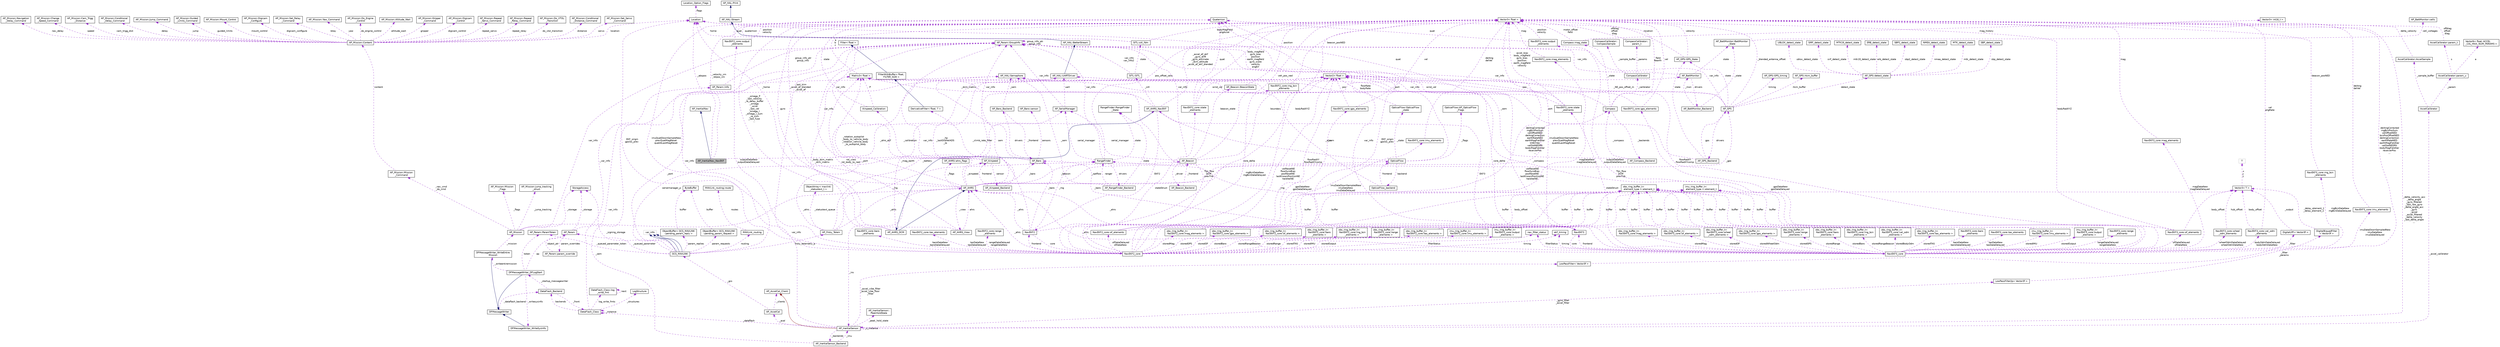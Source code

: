 digraph "AP_InertialNav_NavEKF"
{
 // INTERACTIVE_SVG=YES
  edge [fontname="Helvetica",fontsize="10",labelfontname="Helvetica",labelfontsize="10"];
  node [fontname="Helvetica",fontsize="10",shape=record];
  Node1 [label="AP_InertialNav_NavEKF",height=0.2,width=0.4,color="black", fillcolor="grey75", style="filled", fontcolor="black"];
  Node2 -> Node1 [dir="back",color="midnightblue",fontsize="10",style="solid",fontname="Helvetica"];
  Node2 [label="AP_InertialNav",height=0.2,width=0.4,color="black", fillcolor="white", style="filled",URL="$classAP__InertialNav.html"];
  Node3 -> Node1 [dir="back",color="darkorchid3",fontsize="10",style="dashed",label=" _ahrs_ekf" ,fontname="Helvetica"];
  Node3 [label="AP_AHRS_NavEKF",height=0.2,width=0.4,color="black", fillcolor="white", style="filled",URL="$classAP__AHRS__NavEKF.html"];
  Node4 -> Node3 [dir="back",color="midnightblue",fontsize="10",style="solid",fontname="Helvetica"];
  Node4 [label="AP_AHRS_DCM",height=0.2,width=0.4,color="black", fillcolor="white", style="filled",URL="$classAP__AHRS__DCM.html"];
  Node5 -> Node4 [dir="back",color="midnightblue",fontsize="10",style="solid",fontname="Helvetica"];
  Node5 [label="AP_AHRS",height=0.2,width=0.4,color="black", fillcolor="white", style="filled",URL="$classAP__AHRS.html"];
  Node6 -> Node5 [dir="back",color="darkorchid3",fontsize="10",style="dashed",label=" _rotation_autopilot\l_body_to_vehicle_body\n_rotation_vehicle_body\l_to_autopilot_body" ,fontname="Helvetica"];
  Node6 [label="Matrix3\< float \>",height=0.2,width=0.4,color="black", fillcolor="white", style="filled",URL="$classMatrix3.html"];
  Node7 -> Node6 [dir="back",color="darkorchid3",fontsize="10",style="dashed",label=" a\nb\nc" ,fontname="Helvetica"];
  Node7 [label="Vector3\< float \>",height=0.2,width=0.4,color="black", fillcolor="white", style="filled",URL="$classVector3.html"];
  Node8 -> Node5 [dir="back",color="darkorchid3",fontsize="10",style="dashed",label=" _flags" ,fontname="Helvetica"];
  Node8 [label="AP_AHRS::ahrs_flags",height=0.2,width=0.4,color="black", fillcolor="white", style="filled",URL="$structAP__AHRS_1_1ahrs__flags.html"];
  Node9 -> Node5 [dir="back",color="darkorchid3",fontsize="10",style="dashed",label=" _baro" ,fontname="Helvetica"];
  Node9 [label="AP_Baro",height=0.2,width=0.4,color="black", fillcolor="white", style="filled",URL="$classAP__Baro.html"];
  Node10 -> Node9 [dir="back",color="darkorchid3",fontsize="10",style="dashed",label=" sensors" ,fontname="Helvetica"];
  Node10 [label="AP_Baro::sensor",height=0.2,width=0.4,color="black", fillcolor="white", style="filled",URL="$structAP__Baro_1_1sensor.html"];
  Node11 -> Node9 [dir="back",color="darkorchid3",fontsize="10",style="dashed",label=" _climb_rate_filter" ,fontname="Helvetica"];
  Node11 [label="DerivativeFilter\< float, 7 \>",height=0.2,width=0.4,color="black", fillcolor="white", style="filled",URL="$classDerivativeFilter.html"];
  Node12 -> Node11 [dir="back",color="midnightblue",fontsize="10",style="solid",fontname="Helvetica"];
  Node12 [label="FilterWithBuffer\< float,\l FILTER_SIZE \>",height=0.2,width=0.4,color="black", fillcolor="white", style="filled",URL="$classFilterWithBuffer.html"];
  Node13 -> Node12 [dir="back",color="midnightblue",fontsize="10",style="solid",fontname="Helvetica"];
  Node13 [label="Filter\< float \>",height=0.2,width=0.4,color="black", fillcolor="white", style="filled",URL="$classFilter.html"];
  Node14 -> Node9 [dir="back",color="darkorchid3",fontsize="10",style="dashed",label=" var_info" ,fontname="Helvetica"];
  Node14 [label="AP_Param::GroupInfo",height=0.2,width=0.4,color="black", fillcolor="white", style="filled",URL="$structAP__Param_1_1GroupInfo.html"];
  Node14 -> Node14 [dir="back",color="darkorchid3",fontsize="10",style="dashed",label=" group_info_ptr\ngroup_info" ,fontname="Helvetica"];
  Node15 -> Node9 [dir="back",color="darkorchid3",fontsize="10",style="dashed",label=" drivers" ,fontname="Helvetica"];
  Node15 [label="AP_Baro_Backend",height=0.2,width=0.4,color="black", fillcolor="white", style="filled",URL="$classAP__Baro__Backend.html"];
  Node9 -> Node15 [dir="back",color="darkorchid3",fontsize="10",style="dashed",label=" _frontend" ,fontname="Helvetica"];
  Node16 -> Node15 [dir="back",color="darkorchid3",fontsize="10",style="dashed",label=" _sem" ,fontname="Helvetica"];
  Node16 [label="AP_HAL::Semaphore",height=0.2,width=0.4,color="black", fillcolor="white", style="filled",URL="$classAP__HAL_1_1Semaphore.html"];
  Node17 -> Node5 [dir="back",color="darkorchid3",fontsize="10",style="dashed",label=" _optflow" ,fontname="Helvetica"];
  Node17 [label="OpticalFlow",height=0.2,width=0.4,color="black", fillcolor="white", style="filled",URL="$classOpticalFlow.html"];
  Node3 -> Node17 [dir="back",color="darkorchid3",fontsize="10",style="dashed",label=" _ahrs" ,fontname="Helvetica"];
  Node14 -> Node17 [dir="back",color="darkorchid3",fontsize="10",style="dashed",label=" var_info" ,fontname="Helvetica"];
  Node18 -> Node17 [dir="back",color="darkorchid3",fontsize="10",style="dashed",label=" _state" ,fontname="Helvetica"];
  Node18 [label="OpticalFlow::OpticalFlow\l_state",height=0.2,width=0.4,color="black", fillcolor="white", style="filled",URL="$structOpticalFlow_1_1OpticalFlow__state.html"];
  Node19 -> Node18 [dir="back",color="darkorchid3",fontsize="10",style="dashed",label=" flowRate\nbodyRate" ,fontname="Helvetica"];
  Node19 [label="Vector2\< float \>",height=0.2,width=0.4,color="black", fillcolor="white", style="filled",URL="$structVector2.html"];
  Node20 -> Node17 [dir="back",color="darkorchid3",fontsize="10",style="dashed",label=" backend" ,fontname="Helvetica"];
  Node20 [label="OpticalFlow_backend",height=0.2,width=0.4,color="black", fillcolor="white", style="filled",URL="$classOpticalFlow__backend.html"];
  Node17 -> Node20 [dir="back",color="darkorchid3",fontsize="10",style="dashed",label=" frontend" ,fontname="Helvetica"];
  Node16 -> Node20 [dir="back",color="darkorchid3",fontsize="10",style="dashed",label=" _sem" ,fontname="Helvetica"];
  Node21 -> Node17 [dir="back",color="darkorchid3",fontsize="10",style="dashed",label=" _flags" ,fontname="Helvetica"];
  Node21 [label="OpticalFlow::AP_OpticalFlow\l_Flags",height=0.2,width=0.4,color="black", fillcolor="white", style="filled",URL="$structOpticalFlow_1_1AP__OpticalFlow__Flags.html"];
  Node14 -> Node5 [dir="back",color="darkorchid3",fontsize="10",style="dashed",label=" var_info" ,fontname="Helvetica"];
  Node22 -> Node5 [dir="back",color="darkorchid3",fontsize="10",style="dashed",label=" _view" ,fontname="Helvetica"];
  Node22 [label="AP_AHRS_View",height=0.2,width=0.4,color="black", fillcolor="white", style="filled",URL="$classAP__AHRS__View.html"];
  Node6 -> Node22 [dir="back",color="darkorchid3",fontsize="10",style="dashed",label=" rot_view\nrot_body_to_ned" ,fontname="Helvetica"];
  Node7 -> Node22 [dir="back",color="darkorchid3",fontsize="10",style="dashed",label=" gyro" ,fontname="Helvetica"];
  Node5 -> Node22 [dir="back",color="darkorchid3",fontsize="10",style="dashed",label=" ahrs" ,fontname="Helvetica"];
  Node7 -> Node5 [dir="back",color="darkorchid3",fontsize="10",style="dashed",label=" _last_trim\n_accel_ef_blended\n_accel_ef" ,fontname="Helvetica"];
  Node23 -> Node5 [dir="back",color="darkorchid3",fontsize="10",style="dashed",label=" _ins" ,fontname="Helvetica"];
  Node23 [label="AP_InertialSensor",height=0.2,width=0.4,color="black", fillcolor="white", style="filled",URL="$classAP__InertialSensor.html"];
  Node24 -> Node23 [dir="back",color="firebrick4",fontsize="10",style="solid",fontname="Helvetica"];
  Node24 [label="AP_AccelCal_Client",height=0.2,width=0.4,color="black", fillcolor="white", style="filled",URL="$classAP__AccelCal__Client.html"];
  Node25 -> Node23 [dir="back",color="darkorchid3",fontsize="10",style="dashed",label=" _peak_hold_state" ,fontname="Helvetica"];
  Node25 [label="AP_InertialSensor::\lPeakHoldState",height=0.2,width=0.4,color="black", fillcolor="white", style="filled",URL="$structAP__InertialSensor_1_1PeakHoldState.html"];
  Node26 -> Node23 [dir="back",color="darkorchid3",fontsize="10",style="dashed",label=" _accel_vibe_filter\n_accel_vibe_floor\l_filter" ,fontname="Helvetica"];
  Node26 [label="LowPassFilter\< Vector3f \>",height=0.2,width=0.4,color="black", fillcolor="white", style="filled",URL="$classLowPassFilter.html"];
  Node27 -> Node26 [dir="back",color="darkorchid3",fontsize="10",style="dashed",label=" _filter" ,fontname="Helvetica"];
  Node27 [label="DigitalLPF\< Vector3f \>",height=0.2,width=0.4,color="black", fillcolor="white", style="filled",URL="$classDigitalLPF.html"];
  Node28 -> Node27 [dir="back",color="darkorchid3",fontsize="10",style="dashed",label=" _output" ,fontname="Helvetica"];
  Node28 [label="Vector3\< T \>",height=0.2,width=0.4,color="black", fillcolor="white", style="filled",URL="$classVector3.html"];
  Node29 -> Node28 [dir="back",color="darkorchid3",fontsize="10",style="dashed",label=" x\ny\nz" ,fontname="Helvetica"];
  Node29 [label="T",height=0.2,width=0.4,color="grey75", fillcolor="white", style="filled"];
  Node30 -> Node23 [dir="back",color="darkorchid3",fontsize="10",style="dashed",label=" _backends" ,fontname="Helvetica"];
  Node30 [label="AP_InertialSensor_Backend",height=0.2,width=0.4,color="black", fillcolor="white", style="filled",URL="$classAP__InertialSensor__Backend.html"];
  Node16 -> Node30 [dir="back",color="darkorchid3",fontsize="10",style="dashed",label=" _sem" ,fontname="Helvetica"];
  Node23 -> Node30 [dir="back",color="darkorchid3",fontsize="10",style="dashed",label=" _imu" ,fontname="Helvetica"];
  Node31 -> Node23 [dir="back",color="darkorchid3",fontsize="10",style="dashed",label=" _gyro_filter\n_accel_filter" ,fontname="Helvetica"];
  Node31 [label="LowPassFilter2p\< Vector3f \>",height=0.2,width=0.4,color="black", fillcolor="white", style="filled",URL="$classLowPassFilter2p.html"];
  Node32 -> Node31 [dir="back",color="darkorchid3",fontsize="10",style="dashed",label=" _filter\n_params" ,fontname="Helvetica"];
  Node32 [label="DigitalBiquadFilter\l\< Vector3f \>",height=0.2,width=0.4,color="black", fillcolor="white", style="filled",URL="$classDigitalBiquadFilter.html"];
  Node28 -> Node32 [dir="back",color="darkorchid3",fontsize="10",style="dashed",label=" _delay_element_1\n_delay_element_2" ,fontname="Helvetica"];
  Node33 -> Node23 [dir="back",color="darkorchid3",fontsize="10",style="dashed",label=" _accel_calibrator" ,fontname="Helvetica"];
  Node33 [label="AccelCalibrator",height=0.2,width=0.4,color="black", fillcolor="white", style="filled",URL="$classAccelCalibrator.html"];
  Node34 -> Node33 [dir="back",color="darkorchid3",fontsize="10",style="dashed",label=" _param" ,fontname="Helvetica"];
  Node34 [label="AccelCalibrator::param_u",height=0.2,width=0.4,color="black", fillcolor="white", style="filled",URL="$unionAccelCalibrator_1_1param__u.html"];
  Node35 -> Node34 [dir="back",color="darkorchid3",fontsize="10",style="dashed",label=" s" ,fontname="Helvetica"];
  Node35 [label="AccelCalibrator::param_t",height=0.2,width=0.4,color="black", fillcolor="white", style="filled",URL="$structAccelCalibrator_1_1param__t.html"];
  Node7 -> Node35 [dir="back",color="darkorchid3",fontsize="10",style="dashed",label=" offdiag\noffset\ndiag" ,fontname="Helvetica"];
  Node36 -> Node34 [dir="back",color="darkorchid3",fontsize="10",style="dashed",label=" a" ,fontname="Helvetica"];
  Node36 [label="VectorN\< float, ACCEL\l_CAL_MAX_NUM_PARAMS \>",height=0.2,width=0.4,color="black", fillcolor="white", style="filled",URL="$classVectorN.html"];
  Node37 -> Node33 [dir="back",color="darkorchid3",fontsize="10",style="dashed",label=" _sample_buffer" ,fontname="Helvetica"];
  Node37 [label="AccelCalibrator::AccelSample",height=0.2,width=0.4,color="black", fillcolor="white", style="filled",URL="$structAccelCalibrator_1_1AccelSample.html"];
  Node7 -> Node37 [dir="back",color="darkorchid3",fontsize="10",style="dashed",label=" delta_velocity" ,fontname="Helvetica"];
  Node38 -> Node23 [dir="back",color="darkorchid3",fontsize="10",style="dashed",label=" _dataflash" ,fontname="Helvetica"];
  Node38 [label="DataFlash_Class",height=0.2,width=0.4,color="black", fillcolor="white", style="filled",URL="$classDataFlash__Class.html"];
  Node39 -> Node38 [dir="back",color="darkorchid3",fontsize="10",style="dashed",label=" log_write_fmts" ,fontname="Helvetica"];
  Node39 [label="DataFlash_Class::log\l_write_fmt",height=0.2,width=0.4,color="black", fillcolor="white", style="filled",URL="$structDataFlash__Class_1_1log__write__fmt.html"];
  Node39 -> Node39 [dir="back",color="darkorchid3",fontsize="10",style="dashed",label=" next" ,fontname="Helvetica"];
  Node40 -> Node38 [dir="back",color="darkorchid3",fontsize="10",style="dashed",label=" _structures" ,fontname="Helvetica"];
  Node40 [label="LogStructure",height=0.2,width=0.4,color="black", fillcolor="white", style="filled",URL="$structLogStructure.html"];
  Node38 -> Node38 [dir="back",color="darkorchid3",fontsize="10",style="dashed",label=" _instance" ,fontname="Helvetica"];
  Node41 -> Node38 [dir="back",color="darkorchid3",fontsize="10",style="dashed",label=" backends" ,fontname="Helvetica"];
  Node41 [label="DataFlash_Backend",height=0.2,width=0.4,color="black", fillcolor="white", style="filled",URL="$classDataFlash__Backend.html"];
  Node38 -> Node41 [dir="back",color="darkorchid3",fontsize="10",style="dashed",label=" _front" ,fontname="Helvetica"];
  Node42 -> Node41 [dir="back",color="darkorchid3",fontsize="10",style="dashed",label=" _startup_messagewriter" ,fontname="Helvetica"];
  Node42 [label="DFMessageWriter_DFLogStart",height=0.2,width=0.4,color="black", fillcolor="white", style="filled",URL="$classDFMessageWriter__DFLogStart.html"];
  Node43 -> Node42 [dir="back",color="midnightblue",fontsize="10",style="solid",fontname="Helvetica"];
  Node43 [label="DFMessageWriter",height=0.2,width=0.4,color="black", fillcolor="white", style="filled",URL="$classDFMessageWriter.html"];
  Node41 -> Node43 [dir="back",color="darkorchid3",fontsize="10",style="dashed",label=" _dataflash_backend" ,fontname="Helvetica"];
  Node44 -> Node42 [dir="back",color="darkorchid3",fontsize="10",style="dashed",label=" _writeentiremission" ,fontname="Helvetica"];
  Node44 [label="DFMessageWriter_WriteEntire\lMission",height=0.2,width=0.4,color="black", fillcolor="white", style="filled",URL="$classDFMessageWriter__WriteEntireMission.html"];
  Node43 -> Node44 [dir="back",color="midnightblue",fontsize="10",style="solid",fontname="Helvetica"];
  Node45 -> Node44 [dir="back",color="darkorchid3",fontsize="10",style="dashed",label=" _mission" ,fontname="Helvetica"];
  Node45 [label="AP_Mission",height=0.2,width=0.4,color="black", fillcolor="white", style="filled",URL="$classAP__Mission.html",tooltip="Object managing Mission. "];
  Node46 -> Node45 [dir="back",color="darkorchid3",fontsize="10",style="dashed",label=" _storage" ,fontname="Helvetica"];
  Node46 [label="StorageAccess",height=0.2,width=0.4,color="black", fillcolor="white", style="filled",URL="$classStorageAccess.html"];
  Node47 -> Node45 [dir="back",color="darkorchid3",fontsize="10",style="dashed",label=" _nav_cmd\n_do_cmd" ,fontname="Helvetica"];
  Node47 [label="AP_Mission::Mission\l_Command",height=0.2,width=0.4,color="black", fillcolor="white", style="filled",URL="$structAP__Mission_1_1Mission__Command.html"];
  Node48 -> Node47 [dir="back",color="darkorchid3",fontsize="10",style="dashed",label=" content" ,fontname="Helvetica"];
  Node48 [label="AP_Mission::Content",height=0.2,width=0.4,color="black", fillcolor="white", style="filled",URL="$unionAP__Mission_1_1Content.html"];
  Node49 -> Node48 [dir="back",color="darkorchid3",fontsize="10",style="dashed",label=" guided_limits" ,fontname="Helvetica"];
  Node49 [label="AP_Mission::Guided\l_Limits_Command",height=0.2,width=0.4,color="black", fillcolor="white", style="filled",URL="$structAP__Mission_1_1Guided__Limits__Command.html"];
  Node50 -> Node48 [dir="back",color="darkorchid3",fontsize="10",style="dashed",label=" mount_control" ,fontname="Helvetica"];
  Node50 [label="AP_Mission::Mount_Control",height=0.2,width=0.4,color="black", fillcolor="white", style="filled",URL="$structAP__Mission_1_1Mount__Control.html"];
  Node51 -> Node48 [dir="back",color="darkorchid3",fontsize="10",style="dashed",label=" repeat_relay" ,fontname="Helvetica"];
  Node51 [label="AP_Mission::Repeat\l_Relay_Command",height=0.2,width=0.4,color="black", fillcolor="white", style="filled",URL="$structAP__Mission_1_1Repeat__Relay__Command.html"];
  Node52 -> Node48 [dir="back",color="darkorchid3",fontsize="10",style="dashed",label=" do_vtol_transition" ,fontname="Helvetica"];
  Node52 [label="AP_Mission::Do_VTOL\l_Transition",height=0.2,width=0.4,color="black", fillcolor="white", style="filled",URL="$structAP__Mission_1_1Do__VTOL__Transition.html"];
  Node53 -> Node48 [dir="back",color="darkorchid3",fontsize="10",style="dashed",label=" distance" ,fontname="Helvetica"];
  Node53 [label="AP_Mission::Conditional\l_Distance_Command",height=0.2,width=0.4,color="black", fillcolor="white", style="filled",URL="$structAP__Mission_1_1Conditional__Distance__Command.html"];
  Node54 -> Node48 [dir="back",color="darkorchid3",fontsize="10",style="dashed",label=" servo" ,fontname="Helvetica"];
  Node54 [label="AP_Mission::Set_Servo\l_Command",height=0.2,width=0.4,color="black", fillcolor="white", style="filled",URL="$structAP__Mission_1_1Set__Servo__Command.html"];
  Node55 -> Node48 [dir="back",color="darkorchid3",fontsize="10",style="dashed",label=" nav_delay" ,fontname="Helvetica"];
  Node55 [label="AP_Mission::Navigation\l_Delay_Command",height=0.2,width=0.4,color="black", fillcolor="white", style="filled",URL="$structAP__Mission_1_1Navigation__Delay__Command.html"];
  Node56 -> Node48 [dir="back",color="darkorchid3",fontsize="10",style="dashed",label=" speed" ,fontname="Helvetica"];
  Node56 [label="AP_Mission::Change\l_Speed_Command",height=0.2,width=0.4,color="black", fillcolor="white", style="filled",URL="$structAP__Mission_1_1Change__Speed__Command.html"];
  Node57 -> Node48 [dir="back",color="darkorchid3",fontsize="10",style="dashed",label=" cam_trigg_dist" ,fontname="Helvetica"];
  Node57 [label="AP_Mission::Cam_Trigg\l_Distance",height=0.2,width=0.4,color="black", fillcolor="white", style="filled",URL="$structAP__Mission_1_1Cam__Trigg__Distance.html"];
  Node58 -> Node48 [dir="back",color="darkorchid3",fontsize="10",style="dashed",label=" delay" ,fontname="Helvetica"];
  Node58 [label="AP_Mission::Conditional\l_Delay_Command",height=0.2,width=0.4,color="black", fillcolor="white", style="filled",URL="$structAP__Mission_1_1Conditional__Delay__Command.html"];
  Node59 -> Node48 [dir="back",color="darkorchid3",fontsize="10",style="dashed",label=" jump" ,fontname="Helvetica"];
  Node59 [label="AP_Mission::Jump_Command",height=0.2,width=0.4,color="black", fillcolor="white", style="filled",URL="$structAP__Mission_1_1Jump__Command.html"];
  Node60 -> Node48 [dir="back",color="darkorchid3",fontsize="10",style="dashed",label=" location" ,fontname="Helvetica"];
  Node60 [label="Location",height=0.2,width=0.4,color="black", fillcolor="white", style="filled",URL="$structLocation.html"];
  Node61 -> Node60 [dir="back",color="darkorchid3",fontsize="10",style="dashed",label=" flags" ,fontname="Helvetica"];
  Node61 [label="Location_Option_Flags",height=0.2,width=0.4,color="black", fillcolor="white", style="filled",URL="$structLocation__Option__Flags.html"];
  Node62 -> Node48 [dir="back",color="darkorchid3",fontsize="10",style="dashed",label=" digicam_configure" ,fontname="Helvetica"];
  Node62 [label="AP_Mission::Digicam\l_Configure",height=0.2,width=0.4,color="black", fillcolor="white", style="filled",URL="$structAP__Mission_1_1Digicam__Configure.html"];
  Node63 -> Node48 [dir="back",color="darkorchid3",fontsize="10",style="dashed",label=" relay" ,fontname="Helvetica"];
  Node63 [label="AP_Mission::Set_Relay\l_Command",height=0.2,width=0.4,color="black", fillcolor="white", style="filled",URL="$structAP__Mission_1_1Set__Relay__Command.html"];
  Node64 -> Node48 [dir="back",color="darkorchid3",fontsize="10",style="dashed",label=" yaw" ,fontname="Helvetica"];
  Node64 [label="AP_Mission::Yaw_Command",height=0.2,width=0.4,color="black", fillcolor="white", style="filled",URL="$structAP__Mission_1_1Yaw__Command.html"];
  Node65 -> Node48 [dir="back",color="darkorchid3",fontsize="10",style="dashed",label=" do_engine_control" ,fontname="Helvetica"];
  Node65 [label="AP_Mission::Do_Engine\l_Control",height=0.2,width=0.4,color="black", fillcolor="white", style="filled",URL="$structAP__Mission_1_1Do__Engine__Control.html"];
  Node66 -> Node48 [dir="back",color="darkorchid3",fontsize="10",style="dashed",label=" altitude_wait" ,fontname="Helvetica"];
  Node66 [label="AP_Mission::Altitude_Wait",height=0.2,width=0.4,color="black", fillcolor="white", style="filled",URL="$structAP__Mission_1_1Altitude__Wait.html"];
  Node67 -> Node48 [dir="back",color="darkorchid3",fontsize="10",style="dashed",label=" gripper" ,fontname="Helvetica"];
  Node67 [label="AP_Mission::Gripper\l_Command",height=0.2,width=0.4,color="black", fillcolor="white", style="filled",URL="$structAP__Mission_1_1Gripper__Command.html"];
  Node68 -> Node48 [dir="back",color="darkorchid3",fontsize="10",style="dashed",label=" digicam_control" ,fontname="Helvetica"];
  Node68 [label="AP_Mission::Digicam\l_Control",height=0.2,width=0.4,color="black", fillcolor="white", style="filled",URL="$structAP__Mission_1_1Digicam__Control.html"];
  Node69 -> Node48 [dir="back",color="darkorchid3",fontsize="10",style="dashed",label=" repeat_servo" ,fontname="Helvetica"];
  Node69 [label="AP_Mission::Repeat\l_Servo_Command",height=0.2,width=0.4,color="black", fillcolor="white", style="filled",URL="$structAP__Mission_1_1Repeat__Servo__Command.html"];
  Node14 -> Node45 [dir="back",color="darkorchid3",fontsize="10",style="dashed",label=" var_info" ,fontname="Helvetica"];
  Node70 -> Node45 [dir="back",color="darkorchid3",fontsize="10",style="dashed",label=" _flags" ,fontname="Helvetica"];
  Node70 [label="AP_Mission::Mission\l_Flags",height=0.2,width=0.4,color="black", fillcolor="white", style="filled",URL="$structAP__Mission_1_1Mission__Flags.html"];
  Node5 -> Node45 [dir="back",color="darkorchid3",fontsize="10",style="dashed",label=" _ahrs" ,fontname="Helvetica"];
  Node71 -> Node45 [dir="back",color="darkorchid3",fontsize="10",style="dashed",label=" _jump_tracking" ,fontname="Helvetica"];
  Node71 [label="AP_Mission::jump_tracking\l_struct",height=0.2,width=0.4,color="black", fillcolor="white", style="filled",URL="$structAP__Mission_1_1jump__tracking__struct.html"];
  Node72 -> Node42 [dir="back",color="darkorchid3",fontsize="10",style="dashed",label=" _writesysinfo" ,fontname="Helvetica"];
  Node72 [label="DFMessageWriter_WriteSysInfo",height=0.2,width=0.4,color="black", fillcolor="white", style="filled",URL="$classDFMessageWriter__WriteSysInfo.html"];
  Node43 -> Node72 [dir="back",color="midnightblue",fontsize="10",style="solid",fontname="Helvetica"];
  Node73 -> Node42 [dir="back",color="darkorchid3",fontsize="10",style="dashed",label=" token" ,fontname="Helvetica"];
  Node73 [label="AP_Param::ParamToken",height=0.2,width=0.4,color="black", fillcolor="white", style="filled",URL="$structAP__Param_1_1ParamToken.html"];
  Node74 -> Node42 [dir="back",color="darkorchid3",fontsize="10",style="dashed",label=" ap" ,fontname="Helvetica"];
  Node74 [label="AP_Param",height=0.2,width=0.4,color="black", fillcolor="white", style="filled",URL="$classAP__Param.html"];
  Node46 -> Node74 [dir="back",color="darkorchid3",fontsize="10",style="dashed",label=" _storage" ,fontname="Helvetica"];
  Node75 -> Node74 [dir="back",color="darkorchid3",fontsize="10",style="dashed",label=" _var_info" ,fontname="Helvetica"];
  Node75 [label="AP_Param::Info",height=0.2,width=0.4,color="black", fillcolor="white", style="filled",URL="$structAP__Param_1_1Info.html"];
  Node14 -> Node75 [dir="back",color="darkorchid3",fontsize="10",style="dashed",label=" group_info_ptr\ngroup_info" ,fontname="Helvetica"];
  Node76 -> Node74 [dir="back",color="darkorchid3",fontsize="10",style="dashed",label=" param_overrides" ,fontname="Helvetica"];
  Node76 [label="AP_Param::param_override",height=0.2,width=0.4,color="black", fillcolor="white", style="filled",URL="$structAP__Param_1_1param__override.html"];
  Node74 -> Node76 [dir="back",color="darkorchid3",fontsize="10",style="dashed",label=" object_ptr" ,fontname="Helvetica"];
  Node14 -> Node38 [dir="back",color="darkorchid3",fontsize="10",style="dashed",label=" var_info" ,fontname="Helvetica"];
  Node14 -> Node23 [dir="back",color="darkorchid3",fontsize="10",style="dashed",label=" var_info" ,fontname="Helvetica"];
  Node23 -> Node23 [dir="back",color="darkorchid3",fontsize="10",style="dashed",label=" _s_instance" ,fontname="Helvetica"];
  Node7 -> Node23 [dir="back",color="darkorchid3",fontsize="10",style="dashed",label=" _delta_velocity_acc\n_delta_angle\n_gyro_filtered\n_last_raw_gyro\n_delta_angle_acc\n_gyro\n_accel\n_accel_filtered\n_delta_velocity\n_last_delta_angle\n..." ,fontname="Helvetica"];
  Node77 -> Node23 [dir="back",color="darkorchid3",fontsize="10",style="dashed",label=" _acal" ,fontname="Helvetica"];
  Node77 [label="AP_AccelCal",height=0.2,width=0.4,color="black", fillcolor="white", style="filled",URL="$classAP__AccelCal.html"];
  Node78 -> Node77 [dir="back",color="darkorchid3",fontsize="10",style="dashed",label=" _gcs" ,fontname="Helvetica"];
  Node78 [label="GCS_MAVLINK",height=0.2,width=0.4,color="black", fillcolor="white", style="filled",URL="$structGCS__MAVLINK.html",tooltip="MAVLink transport control class. "];
  Node79 -> Node78 [dir="back",color="midnightblue",fontsize="10",style="solid",fontname="Helvetica"];
  Node79 [label="var_info",height=0.2,width=0.4,color="grey75", fillcolor="white", style="filled"];
  Node79 -> Node78 [dir="back",color="midnightblue",fontsize="10",style="solid",fontname="Helvetica"];
  Node79 -> Node78 [dir="back",color="midnightblue",fontsize="10",style="solid",fontname="Helvetica"];
  Node46 -> Node78 [dir="back",color="darkorchid3",fontsize="10",style="dashed",label=" _signing_storage" ,fontname="Helvetica"];
  Node80 -> Node78 [dir="back",color="darkorchid3",fontsize="10",style="dashed",label=" serialmanager_p" ,fontname="Helvetica"];
  Node80 [label="AP_SerialManager",height=0.2,width=0.4,color="black", fillcolor="white", style="filled",URL="$classAP__SerialManager.html"];
  Node81 -> Node80 [dir="back",color="darkorchid3",fontsize="10",style="dashed",label=" uart" ,fontname="Helvetica"];
  Node81 [label="AP_HAL::UARTDriver",height=0.2,width=0.4,color="black", fillcolor="white", style="filled",URL="$classAP__HAL_1_1UARTDriver.html"];
  Node82 -> Node81 [dir="back",color="midnightblue",fontsize="10",style="solid",fontname="Helvetica"];
  Node82 [label="AP_HAL::BetterStream",height=0.2,width=0.4,color="black", fillcolor="white", style="filled",URL="$classAP__HAL_1_1BetterStream.html"];
  Node83 -> Node82 [dir="back",color="midnightblue",fontsize="10",style="solid",fontname="Helvetica"];
  Node83 [label="AP_HAL::Stream",height=0.2,width=0.4,color="black", fillcolor="white", style="filled",URL="$classAP__HAL_1_1Stream.html"];
  Node84 -> Node83 [dir="back",color="midnightblue",fontsize="10",style="solid",fontname="Helvetica"];
  Node84 [label="AP_HAL::Print",height=0.2,width=0.4,color="black", fillcolor="white", style="filled",URL="$classAP__HAL_1_1Print.html"];
  Node14 -> Node80 [dir="back",color="darkorchid3",fontsize="10",style="dashed",label=" var_info" ,fontname="Helvetica"];
  Node85 -> Node78 [dir="back",color="darkorchid3",fontsize="10",style="dashed",label=" param_replies" ,fontname="Helvetica"];
  Node85 [label="ObjectBuffer\< GCS_MAVLINK\l::pending_param_reply \>",height=0.2,width=0.4,color="black", fillcolor="white", style="filled",URL="$classObjectBuffer.html"];
  Node86 -> Node85 [dir="back",color="darkorchid3",fontsize="10",style="dashed",label=" buffer" ,fontname="Helvetica"];
  Node86 [label="ByteBuffer",height=0.2,width=0.4,color="black", fillcolor="white", style="filled",URL="$classByteBuffer.html"];
  Node87 -> Node78 [dir="back",color="darkorchid3",fontsize="10",style="dashed",label=" param_requests" ,fontname="Helvetica"];
  Node87 [label="ObjectBuffer\< GCS_MAVLINK\l::pending_param_request \>",height=0.2,width=0.4,color="black", fillcolor="white", style="filled",URL="$classObjectBuffer.html"];
  Node86 -> Node87 [dir="back",color="darkorchid3",fontsize="10",style="dashed",label=" buffer" ,fontname="Helvetica"];
  Node73 -> Node78 [dir="back",color="darkorchid3",fontsize="10",style="dashed",label=" _queued_parameter_token" ,fontname="Helvetica"];
  Node88 -> Node78 [dir="back",color="darkorchid3",fontsize="10",style="dashed",label=" routing" ,fontname="Helvetica"];
  Node88 [label="MAVLink_routing",height=0.2,width=0.4,color="black", fillcolor="white", style="filled",URL="$classMAVLink__routing.html"];
  Node89 -> Node88 [dir="back",color="darkorchid3",fontsize="10",style="dashed",label=" routes" ,fontname="Helvetica"];
  Node89 [label="MAVLink_routing::route",height=0.2,width=0.4,color="black", fillcolor="white", style="filled",URL="$structMAVLink__routing_1_1route.html"];
  Node81 -> Node78 [dir="back",color="darkorchid3",fontsize="10",style="dashed",label=" _port" ,fontname="Helvetica"];
  Node74 -> Node78 [dir="back",color="darkorchid3",fontsize="10",style="dashed",label=" _queued_parameter" ,fontname="Helvetica"];
  Node14 -> Node78 [dir="back",color="darkorchid3",fontsize="10",style="dashed",label=" var_info" ,fontname="Helvetica"];
  Node90 -> Node78 [dir="back",color="darkorchid3",fontsize="10",style="dashed",label=" frsky_telemetry_p" ,fontname="Helvetica"];
  Node90 [label="AP_Frsky_Telem",height=0.2,width=0.4,color="black", fillcolor="white", style="filled",URL="$classAP__Frsky__Telem.html"];
  Node91 -> Node90 [dir="back",color="darkorchid3",fontsize="10",style="dashed",label=" _battery" ,fontname="Helvetica"];
  Node91 [label="AP_BattMonitor",height=0.2,width=0.4,color="black", fillcolor="white", style="filled",URL="$classAP__BattMonitor.html"];
  Node14 -> Node91 [dir="back",color="darkorchid3",fontsize="10",style="dashed",label=" var_info" ,fontname="Helvetica"];
  Node92 -> Node91 [dir="back",color="darkorchid3",fontsize="10",style="dashed",label=" state" ,fontname="Helvetica"];
  Node92 [label="AP_BattMonitor::BattMonitor\l_State",height=0.2,width=0.4,color="black", fillcolor="white", style="filled",URL="$structAP__BattMonitor_1_1BattMonitor__State.html"];
  Node93 -> Node92 [dir="back",color="darkorchid3",fontsize="10",style="dashed",label=" cell_voltages" ,fontname="Helvetica"];
  Node93 [label="AP_BattMonitor::cells",height=0.2,width=0.4,color="black", fillcolor="white", style="filled",URL="$structAP__BattMonitor_1_1cells.html"];
  Node94 -> Node91 [dir="back",color="darkorchid3",fontsize="10",style="dashed",label=" drivers" ,fontname="Helvetica"];
  Node94 [label="AP_BattMonitor_Backend",height=0.2,width=0.4,color="black", fillcolor="white", style="filled",URL="$classAP__BattMonitor__Backend.html"];
  Node91 -> Node94 [dir="back",color="darkorchid3",fontsize="10",style="dashed",label=" _mon" ,fontname="Helvetica"];
  Node92 -> Node94 [dir="back",color="darkorchid3",fontsize="10",style="dashed",label=" _state" ,fontname="Helvetica"];
  Node81 -> Node90 [dir="back",color="darkorchid3",fontsize="10",style="dashed",label=" _port" ,fontname="Helvetica"];
  Node95 -> Node90 [dir="back",color="darkorchid3",fontsize="10",style="dashed",label=" _rng" ,fontname="Helvetica"];
  Node95 [label="RangeFinder",height=0.2,width=0.4,color="black", fillcolor="white", style="filled",URL="$classRangeFinder.html"];
  Node80 -> Node95 [dir="back",color="darkorchid3",fontsize="10",style="dashed",label=" serial_manager" ,fontname="Helvetica"];
  Node96 -> Node95 [dir="back",color="darkorchid3",fontsize="10",style="dashed",label=" state" ,fontname="Helvetica"];
  Node96 [label="RangeFinder::RangeFinder\l_State",height=0.2,width=0.4,color="black", fillcolor="white", style="filled",URL="$structRangeFinder_1_1RangeFinder__State.html"];
  Node14 -> Node95 [dir="back",color="darkorchid3",fontsize="10",style="dashed",label=" var_info" ,fontname="Helvetica"];
  Node7 -> Node95 [dir="back",color="darkorchid3",fontsize="10",style="dashed",label=" pos_offset_zero" ,fontname="Helvetica"];
  Node97 -> Node95 [dir="back",color="darkorchid3",fontsize="10",style="dashed",label=" drivers" ,fontname="Helvetica"];
  Node97 [label="AP_RangeFinder_Backend",height=0.2,width=0.4,color="black", fillcolor="white", style="filled",URL="$classAP__RangeFinder__Backend.html"];
  Node96 -> Node97 [dir="back",color="darkorchid3",fontsize="10",style="dashed",label=" state" ,fontname="Helvetica"];
  Node16 -> Node97 [dir="back",color="darkorchid3",fontsize="10",style="dashed",label=" _sem" ,fontname="Helvetica"];
  Node95 -> Node97 [dir="back",color="darkorchid3",fontsize="10",style="dashed",label=" ranger" ,fontname="Helvetica"];
  Node5 -> Node90 [dir="back",color="darkorchid3",fontsize="10",style="dashed",label=" _ahrs" ,fontname="Helvetica"];
  Node98 -> Node90 [dir="back",color="darkorchid3",fontsize="10",style="dashed",label=" _statustext_queue" ,fontname="Helvetica"];
  Node98 [label="ObjectArray\< mavlink\l_statustext_t \>",height=0.2,width=0.4,color="black", fillcolor="white", style="filled",URL="$classObjectArray.html"];
  Node24 -> Node77 [dir="back",color="darkorchid3",fontsize="10",style="dashed",label=" _clients" ,fontname="Helvetica"];
  Node99 -> Node5 [dir="back",color="darkorchid3",fontsize="10",style="dashed",label=" _airspeed" ,fontname="Helvetica"];
  Node99 [label="AP_Airspeed",height=0.2,width=0.4,color="black", fillcolor="white", style="filled",URL="$classAP__Airspeed.html"];
  Node14 -> Node99 [dir="back",color="darkorchid3",fontsize="10",style="dashed",label=" var_info" ,fontname="Helvetica"];
  Node100 -> Node99 [dir="back",color="darkorchid3",fontsize="10",style="dashed",label=" sensor" ,fontname="Helvetica"];
  Node100 [label="AP_Airspeed_Backend",height=0.2,width=0.4,color="black", fillcolor="white", style="filled",URL="$classAP__Airspeed__Backend.html"];
  Node99 -> Node100 [dir="back",color="darkorchid3",fontsize="10",style="dashed",label=" frontend" ,fontname="Helvetica"];
  Node16 -> Node100 [dir="back",color="darkorchid3",fontsize="10",style="dashed",label=" sem" ,fontname="Helvetica"];
  Node101 -> Node99 [dir="back",color="darkorchid3",fontsize="10",style="dashed",label=" _calibration" ,fontname="Helvetica"];
  Node101 [label="Airspeed_Calibration",height=0.2,width=0.4,color="black", fillcolor="white", style="filled",URL="$classAirspeed__Calibration.html"];
  Node6 -> Node101 [dir="back",color="darkorchid3",fontsize="10",style="dashed",label=" P" ,fontname="Helvetica"];
  Node7 -> Node101 [dir="back",color="darkorchid3",fontsize="10",style="dashed",label=" state" ,fontname="Helvetica"];
  Node19 -> Node5 [dir="back",color="darkorchid3",fontsize="10",style="dashed",label=" _hp\n_lastGndVelADS\n_lp" ,fontname="Helvetica"];
  Node102 -> Node5 [dir="back",color="darkorchid3",fontsize="10",style="dashed",label=" _gps" ,fontname="Helvetica"];
  Node102 [label="AP_GPS",height=0.2,width=0.4,color="black", fillcolor="white", style="filled",URL="$classAP__GPS.html"];
  Node103 -> Node102 [dir="back",color="darkorchid3",fontsize="10",style="dashed",label=" detect_state" ,fontname="Helvetica"];
  Node103 [label="AP_GPS::detect_state",height=0.2,width=0.4,color="black", fillcolor="white", style="filled",URL="$structAP__GPS_1_1detect__state.html"];
  Node104 -> Node103 [dir="back",color="darkorchid3",fontsize="10",style="dashed",label=" sbp_detect_state" ,fontname="Helvetica"];
  Node104 [label="SBP_detect_state",height=0.2,width=0.4,color="black", fillcolor="white", style="filled",URL="$structSBP__detect__state.html"];
  Node105 -> Node103 [dir="back",color="darkorchid3",fontsize="10",style="dashed",label=" ublox_detect_state" ,fontname="Helvetica"];
  Node105 [label="UBLOX_detect_state",height=0.2,width=0.4,color="black", fillcolor="white", style="filled",URL="$structUBLOX__detect__state.html"];
  Node106 -> Node103 [dir="back",color="darkorchid3",fontsize="10",style="dashed",label=" sirf_detect_state" ,fontname="Helvetica"];
  Node106 [label="SIRF_detect_state",height=0.2,width=0.4,color="black", fillcolor="white", style="filled",URL="$structSIRF__detect__state.html"];
  Node107 -> Node103 [dir="back",color="darkorchid3",fontsize="10",style="dashed",label=" mtk19_detect_state" ,fontname="Helvetica"];
  Node107 [label="MTK19_detect_state",height=0.2,width=0.4,color="black", fillcolor="white", style="filled",URL="$structMTK19__detect__state.html"];
  Node108 -> Node103 [dir="back",color="darkorchid3",fontsize="10",style="dashed",label=" erb_detect_state" ,fontname="Helvetica"];
  Node108 [label="ERB_detect_state",height=0.2,width=0.4,color="black", fillcolor="white", style="filled",URL="$structERB__detect__state.html"];
  Node109 -> Node103 [dir="back",color="darkorchid3",fontsize="10",style="dashed",label=" sbp2_detect_state" ,fontname="Helvetica"];
  Node109 [label="SBP2_detect_state",height=0.2,width=0.4,color="black", fillcolor="white", style="filled",URL="$structSBP2__detect__state.html"];
  Node110 -> Node103 [dir="back",color="darkorchid3",fontsize="10",style="dashed",label=" nmea_detect_state" ,fontname="Helvetica"];
  Node110 [label="NMEA_detect_state",height=0.2,width=0.4,color="black", fillcolor="white", style="filled",URL="$structNMEA__detect__state.html"];
  Node111 -> Node103 [dir="back",color="darkorchid3",fontsize="10",style="dashed",label=" mtk_detect_state" ,fontname="Helvetica"];
  Node111 [label="MTK_detect_state",height=0.2,width=0.4,color="black", fillcolor="white", style="filled",URL="$structMTK__detect__state.html"];
  Node112 -> Node102 [dir="back",color="darkorchid3",fontsize="10",style="dashed",label=" timing" ,fontname="Helvetica"];
  Node112 [label="AP_GPS::GPS_timing",height=0.2,width=0.4,color="black", fillcolor="white", style="filled",URL="$structAP__GPS_1_1GPS__timing.html"];
  Node113 -> Node102 [dir="back",color="darkorchid3",fontsize="10",style="dashed",label=" drivers" ,fontname="Helvetica"];
  Node113 [label="AP_GPS_Backend",height=0.2,width=0.4,color="black", fillcolor="white", style="filled",URL="$classAP__GPS__Backend.html"];
  Node81 -> Node113 [dir="back",color="darkorchid3",fontsize="10",style="dashed",label=" port" ,fontname="Helvetica"];
  Node102 -> Node113 [dir="back",color="darkorchid3",fontsize="10",style="dashed",label=" gps" ,fontname="Helvetica"];
  Node114 -> Node113 [dir="back",color="darkorchid3",fontsize="10",style="dashed",label=" state" ,fontname="Helvetica"];
  Node114 [label="AP_GPS::GPS_State",height=0.2,width=0.4,color="black", fillcolor="white", style="filled",URL="$structAP__GPS_1_1GPS__State.html"];
  Node7 -> Node114 [dir="back",color="darkorchid3",fontsize="10",style="dashed",label=" velocity" ,fontname="Helvetica"];
  Node60 -> Node114 [dir="back",color="darkorchid3",fontsize="10",style="dashed",label=" location" ,fontname="Helvetica"];
  Node81 -> Node102 [dir="back",color="darkorchid3",fontsize="10",style="dashed",label=" _port" ,fontname="Helvetica"];
  Node14 -> Node102 [dir="back",color="darkorchid3",fontsize="10",style="dashed",label=" var_info" ,fontname="Helvetica"];
  Node7 -> Node102 [dir="back",color="darkorchid3",fontsize="10",style="dashed",label=" _blended_antenna_offset" ,fontname="Helvetica"];
  Node19 -> Node102 [dir="back",color="darkorchid3",fontsize="10",style="dashed",label=" _NE_pos_offset_m" ,fontname="Helvetica"];
  Node115 -> Node102 [dir="back",color="darkorchid3",fontsize="10",style="dashed",label=" rtcm_buffer" ,fontname="Helvetica"];
  Node115 [label="AP_GPS::rtcm_buffer",height=0.2,width=0.4,color="black", fillcolor="white", style="filled",URL="$structAP__GPS_1_1rtcm__buffer.html"];
  Node114 -> Node102 [dir="back",color="darkorchid3",fontsize="10",style="dashed",label=" state" ,fontname="Helvetica"];
  Node60 -> Node5 [dir="back",color="darkorchid3",fontsize="10",style="dashed",label=" _home" ,fontname="Helvetica"];
  Node116 -> Node5 [dir="back",color="darkorchid3",fontsize="10",style="dashed",label=" _beacon" ,fontname="Helvetica"];
  Node116 [label="AP_Beacon",height=0.2,width=0.4,color="black", fillcolor="white", style="filled",URL="$classAP__Beacon.html"];
  Node80 -> Node116 [dir="back",color="darkorchid3",fontsize="10",style="dashed",label=" serial_manager" ,fontname="Helvetica"];
  Node117 -> Node116 [dir="back",color="darkorchid3",fontsize="10",style="dashed",label=" _driver" ,fontname="Helvetica"];
  Node117 [label="AP_Beacon_Backend",height=0.2,width=0.4,color="black", fillcolor="white", style="filled",URL="$classAP__Beacon__Backend.html"];
  Node116 -> Node117 [dir="back",color="darkorchid3",fontsize="10",style="dashed",label=" _frontend" ,fontname="Helvetica"];
  Node14 -> Node116 [dir="back",color="darkorchid3",fontsize="10",style="dashed",label=" var_info" ,fontname="Helvetica"];
  Node7 -> Node116 [dir="back",color="darkorchid3",fontsize="10",style="dashed",label=" veh_pos_ned" ,fontname="Helvetica"];
  Node19 -> Node116 [dir="back",color="darkorchid3",fontsize="10",style="dashed",label=" boundary" ,fontname="Helvetica"];
  Node118 -> Node116 [dir="back",color="darkorchid3",fontsize="10",style="dashed",label=" beacon_state" ,fontname="Helvetica"];
  Node118 [label="AP_Beacon::BeaconState",height=0.2,width=0.4,color="black", fillcolor="white", style="filled",URL="$structAP__Beacon_1_1BeaconState.html"];
  Node7 -> Node118 [dir="back",color="darkorchid3",fontsize="10",style="dashed",label=" position" ,fontname="Helvetica"];
  Node119 -> Node5 [dir="back",color="darkorchid3",fontsize="10",style="dashed",label=" _compass" ,fontname="Helvetica"];
  Node119 [label="Compass",height=0.2,width=0.4,color="black", fillcolor="white", style="filled",URL="$classCompass.html"];
  Node14 -> Node119 [dir="back",color="darkorchid3",fontsize="10",style="dashed",label=" var_info" ,fontname="Helvetica"];
  Node7 -> Node119 [dir="back",color="darkorchid3",fontsize="10",style="dashed",label=" field\nBearth" ,fontname="Helvetica"];
  Node120 -> Node119 [dir="back",color="darkorchid3",fontsize="10",style="dashed",label=" _calibrator" ,fontname="Helvetica"];
  Node120 [label="CompassCalibrator",height=0.2,width=0.4,color="black", fillcolor="white", style="filled",URL="$classCompassCalibrator.html"];
  Node121 -> Node120 [dir="back",color="darkorchid3",fontsize="10",style="dashed",label=" _params" ,fontname="Helvetica"];
  Node121 [label="CompassCalibrator::\lparam_t",height=0.2,width=0.4,color="black", fillcolor="white", style="filled",URL="$classCompassCalibrator_1_1param__t.html"];
  Node7 -> Node121 [dir="back",color="darkorchid3",fontsize="10",style="dashed",label=" offdiag\noffset\ndiag" ,fontname="Helvetica"];
  Node122 -> Node120 [dir="back",color="darkorchid3",fontsize="10",style="dashed",label=" _sample_buffer" ,fontname="Helvetica"];
  Node122 [label="CompassCalibrator::\lCompassSample",height=0.2,width=0.4,color="black", fillcolor="white", style="filled",URL="$classCompassCalibrator_1_1CompassSample.html"];
  Node123 -> Node119 [dir="back",color="darkorchid3",fontsize="10",style="dashed",label=" _backends" ,fontname="Helvetica"];
  Node123 [label="AP_Compass_Backend",height=0.2,width=0.4,color="black", fillcolor="white", style="filled",URL="$classAP__Compass__Backend.html"];
  Node16 -> Node123 [dir="back",color="darkorchid3",fontsize="10",style="dashed",label=" _sem" ,fontname="Helvetica"];
  Node119 -> Node123 [dir="back",color="darkorchid3",fontsize="10",style="dashed",label=" _compass" ,fontname="Helvetica"];
  Node124 -> Node119 [dir="back",color="darkorchid3",fontsize="10",style="dashed",label=" _state" ,fontname="Helvetica"];
  Node124 [label="Compass::mag_state",height=0.2,width=0.4,color="black", fillcolor="white", style="filled",URL="$structCompass_1_1mag__state.html"];
  Node7 -> Node124 [dir="back",color="darkorchid3",fontsize="10",style="dashed",label=" motor_offset\nfield" ,fontname="Helvetica"];
  Node125 -> Node124 [dir="back",color="darkorchid3",fontsize="10",style="dashed",label=" mag_history" ,fontname="Helvetica"];
  Node125 [label="Vector3\< int16_t \>",height=0.2,width=0.4,color="black", fillcolor="white", style="filled",URL="$classVector3.html"];
  Node6 -> Node4 [dir="back",color="darkorchid3",fontsize="10",style="dashed",label=" _body_dcm_matrix\n_dcm_matrix" ,fontname="Helvetica"];
  Node7 -> Node4 [dir="back",color="darkorchid3",fontsize="10",style="dashed",label=" _omega_P\n_last_velocity\n_ra_delay_buffer\n_omega\n_wind\n_last_vel\n_omega_I\n_omega_I_sum\n_ra_sum\n_last_fuse\n..." ,fontname="Helvetica"];
  Node19 -> Node4 [dir="back",color="darkorchid3",fontsize="10",style="dashed",label=" _mag_earth" ,fontname="Helvetica"];
  Node6 -> Node3 [dir="back",color="darkorchid3",fontsize="10",style="dashed",label=" _dcm_matrix" ,fontname="Helvetica"];
  Node126 -> Node3 [dir="back",color="darkorchid3",fontsize="10",style="dashed",label=" EKF2" ,fontname="Helvetica"];
  Node126 [label="NavEKF2",height=0.2,width=0.4,color="black", fillcolor="white", style="filled",URL="$classNavEKF2.html"];
  Node9 -> Node126 [dir="back",color="darkorchid3",fontsize="10",style="dashed",label=" _baro" ,fontname="Helvetica"];
  Node14 -> Node126 [dir="back",color="darkorchid3",fontsize="10",style="dashed",label=" var_info" ,fontname="Helvetica"];
  Node19 -> Node126 [dir="back",color="darkorchid3",fontsize="10",style="dashed",label=" core_delta" ,fontname="Helvetica"];
  Node95 -> Node126 [dir="back",color="darkorchid3",fontsize="10",style="dashed",label=" _rng" ,fontname="Helvetica"];
  Node5 -> Node126 [dir="back",color="darkorchid3",fontsize="10",style="dashed",label=" _ahrs" ,fontname="Helvetica"];
  Node127 -> Node126 [dir="back",color="darkorchid3",fontsize="10",style="dashed",label=" core" ,fontname="Helvetica"];
  Node127 [label="NavEKF2_core",height=0.2,width=0.4,color="black", fillcolor="white", style="filled",URL="$classNavEKF2__core.html"];
  Node128 -> Node127 [dir="back",color="darkorchid3",fontsize="10",style="dashed",label=" magDataNew\nmagDataDelayed" ,fontname="Helvetica"];
  Node128 [label="NavEKF2_core::mag_elements",height=0.2,width=0.4,color="black", fillcolor="white", style="filled",URL="$structNavEKF2__core_1_1mag__elements.html"];
  Node7 -> Node128 [dir="back",color="darkorchid3",fontsize="10",style="dashed",label=" mag" ,fontname="Helvetica"];
  Node6 -> Node127 [dir="back",color="darkorchid3",fontsize="10",style="dashed",label=" Tbn_flow\nDCM\nprevTnb" ,fontname="Helvetica"];
  Node126 -> Node127 [dir="back",color="darkorchid3",fontsize="10",style="dashed",label=" frontend" ,fontname="Helvetica"];
  Node129 -> Node127 [dir="back",color="darkorchid3",fontsize="10",style="dashed",label=" baroDataNew\nbaroDataDelayed" ,fontname="Helvetica"];
  Node129 [label="NavEKF2_core::baro\l_elements",height=0.2,width=0.4,color="black", fillcolor="white", style="filled",URL="$structNavEKF2__core_1_1baro__elements.html"];
  Node130 -> Node127 [dir="back",color="darkorchid3",fontsize="10",style="dashed",label=" storedIMU" ,fontname="Helvetica"];
  Node130 [label="imu_ring_buffer_t\<\l NavEKF2_core::imu_elements \>",height=0.2,width=0.4,color="black", fillcolor="white", style="filled",URL="$classimu__ring__buffer__t.html"];
  Node131 -> Node130 [dir="back",color="darkorchid3",fontsize="10",style="dashed",label=" buffer" ,fontname="Helvetica"];
  Node131 [label="imu_ring_buffer_t\<\l element_type \>::element_t",height=0.2,width=0.4,color="black", fillcolor="white", style="filled",URL="$structimu__ring__buffer__t_1_1element__t.html"];
  Node132 -> Node127 [dir="back",color="darkorchid3",fontsize="10",style="dashed",label=" rngBcnDataNew\nrngBcnDataDelayed" ,fontname="Helvetica"];
  Node132 [label="NavEKF2_core::rng_bcn\l_elements",height=0.2,width=0.4,color="black", fillcolor="white", style="filled",URL="$structNavEKF2__core_1_1rng__bcn__elements.html"];
  Node7 -> Node132 [dir="back",color="darkorchid3",fontsize="10",style="dashed",label=" beacon_posNED" ,fontname="Helvetica"];
  Node133 -> Node127 [dir="back",color="darkorchid3",fontsize="10",style="dashed",label=" ofDataDelayed\nofDataNew" ,fontname="Helvetica"];
  Node133 [label="NavEKF2_core::of_elements",height=0.2,width=0.4,color="black", fillcolor="white", style="filled",URL="$structNavEKF2__core_1_1of__elements.html"];
  Node7 -> Node133 [dir="back",color="darkorchid3",fontsize="10",style="dashed",label=" bodyRadXYZ" ,fontname="Helvetica"];
  Node28 -> Node133 [dir="back",color="darkorchid3",fontsize="10",style="dashed",label=" body_offset" ,fontname="Helvetica"];
  Node19 -> Node133 [dir="back",color="darkorchid3",fontsize="10",style="dashed",label=" flowRadXY\nflowRadXYcomp" ,fontname="Helvetica"];
  Node134 -> Node127 [dir="back",color="darkorchid3",fontsize="10",style="dashed",label=" storedGPS" ,fontname="Helvetica"];
  Node134 [label="obs_ring_buffer_t\<\l NavEKF2_core::gps_elements \>",height=0.2,width=0.4,color="black", fillcolor="white", style="filled",URL="$classobs__ring__buffer__t.html"];
  Node135 -> Node134 [dir="back",color="darkorchid3",fontsize="10",style="dashed",label=" buffer" ,fontname="Helvetica"];
  Node135 [label="obs_ring_buffer_t\<\l element_type \>::element_t",height=0.2,width=0.4,color="black", fillcolor="white", style="filled",URL="$structobs__ring__buffer__t_1_1element__t.html"];
  Node136 -> Node127 [dir="back",color="darkorchid3",fontsize="10",style="dashed",label=" timing" ,fontname="Helvetica"];
  Node136 [label="ekf_timing",height=0.2,width=0.4,color="black", fillcolor="white", style="filled",URL="$structekf__timing.html"];
  Node137 -> Node127 [dir="back",color="darkorchid3",fontsize="10",style="dashed",label=" tasDataNew\ntasDataDelayed" ,fontname="Helvetica"];
  Node137 [label="NavEKF2_core::tas_elements",height=0.2,width=0.4,color="black", fillcolor="white", style="filled",URL="$structNavEKF2__core_1_1tas__elements.html"];
  Node138 -> Node127 [dir="back",color="darkorchid3",fontsize="10",style="dashed",label=" imuQuatDownSampleNew\nprevQuatMagReset\nquatAtLastMagReset" ,fontname="Helvetica"];
  Node138 [label="Quaternion",height=0.2,width=0.4,color="black", fillcolor="white", style="filled",URL="$classQuaternion.html"];
  Node139 -> Node127 [dir="back",color="darkorchid3",fontsize="10",style="dashed",label=" stateStruct" ,fontname="Helvetica"];
  Node139 [label="NavEKF2_core::state\l_elements",height=0.2,width=0.4,color="black", fillcolor="white", style="filled",URL="$structNavEKF2__core_1_1state__elements.html"];
  Node138 -> Node139 [dir="back",color="darkorchid3",fontsize="10",style="dashed",label=" quat" ,fontname="Helvetica"];
  Node7 -> Node139 [dir="back",color="darkorchid3",fontsize="10",style="dashed",label=" body_magfield\ngyro_bias\nposition\nearth_magfield\ngyro_scale\nvelocity\nangErr" ,fontname="Helvetica"];
  Node19 -> Node139 [dir="back",color="darkorchid3",fontsize="10",style="dashed",label=" wind_vel" ,fontname="Helvetica"];
  Node140 -> Node127 [dir="back",color="darkorchid3",fontsize="10",style="dashed",label=" storedOF" ,fontname="Helvetica"];
  Node140 [label="obs_ring_buffer_t\<\l NavEKF2_core::of_elements \>",height=0.2,width=0.4,color="black", fillcolor="white", style="filled",URL="$classobs__ring__buffer__t.html"];
  Node135 -> Node140 [dir="back",color="darkorchid3",fontsize="10",style="dashed",label=" buffer" ,fontname="Helvetica"];
  Node141 -> Node127 [dir="back",color="darkorchid3",fontsize="10",style="dashed",label=" imuDataDownSampledNew\nimuDataNew\nimuDataDelayed" ,fontname="Helvetica"];
  Node141 [label="NavEKF2_core::imu_elements",height=0.2,width=0.4,color="black", fillcolor="white", style="filled",URL="$structNavEKF2__core_1_1imu__elements.html"];
  Node7 -> Node141 [dir="back",color="darkorchid3",fontsize="10",style="dashed",label=" delAng\ndelVel" ,fontname="Helvetica"];
  Node7 -> Node127 [dir="back",color="darkorchid3",fontsize="10",style="dashed",label=" delAngCorrected\nrngBcnPosSum\nvelOffsetNED\ndelAngCorrection\nearthRateNED\nearthMagFieldVar\ntiltErrVec\nvelDotNEDfilt\nbodyMagFieldVar\nreceiverPos\n..." ,fontname="Helvetica"];
  Node142 -> Node127 [dir="back",color="darkorchid3",fontsize="10",style="dashed",label=" filterStatus" ,fontname="Helvetica"];
  Node142 [label="nav_filter_status",height=0.2,width=0.4,color="black", fillcolor="white", style="filled",URL="$unionnav__filter__status.html"];
  Node143 -> Node127 [dir="back",color="darkorchid3",fontsize="10",style="dashed",label=" outputDataNew\noutputDataDelayed" ,fontname="Helvetica"];
  Node143 [label="NavEKF2_core::output\l_elements",height=0.2,width=0.4,color="black", fillcolor="white", style="filled",URL="$structNavEKF2__core_1_1output__elements.html"];
  Node138 -> Node143 [dir="back",color="darkorchid3",fontsize="10",style="dashed",label=" quat" ,fontname="Helvetica"];
  Node7 -> Node143 [dir="back",color="darkorchid3",fontsize="10",style="dashed",label=" position\nvelocity" ,fontname="Helvetica"];
  Node144 -> Node127 [dir="back",color="darkorchid3",fontsize="10",style="dashed",label=" gpsDataNew\ngpsDataDelayed" ,fontname="Helvetica"];
  Node144 [label="NavEKF2_core::gps_elements",height=0.2,width=0.4,color="black", fillcolor="white", style="filled",URL="$structNavEKF2__core_1_1gps__elements.html"];
  Node7 -> Node144 [dir="back",color="darkorchid3",fontsize="10",style="dashed",label=" vel" ,fontname="Helvetica"];
  Node19 -> Node144 [dir="back",color="darkorchid3",fontsize="10",style="dashed",label=" pos" ,fontname="Helvetica"];
  Node19 -> Node127 [dir="back",color="darkorchid3",fontsize="10",style="dashed",label=" velResetNE\nflowGyroBias\nposResetNE\nlastKnownPositionNE\nheldVelNE" ,fontname="Helvetica"];
  Node145 -> Node127 [dir="back",color="darkorchid3",fontsize="10",style="dashed",label=" storedBaro" ,fontname="Helvetica"];
  Node145 [label="obs_ring_buffer_t\<\l NavEKF2_core::baro\l_elements \>",height=0.2,width=0.4,color="black", fillcolor="white", style="filled",URL="$classobs__ring__buffer__t.html"];
  Node135 -> Node145 [dir="back",color="darkorchid3",fontsize="10",style="dashed",label=" buffer" ,fontname="Helvetica"];
  Node146 -> Node127 [dir="back",color="darkorchid3",fontsize="10",style="dashed",label=" storedRangeBeacon" ,fontname="Helvetica"];
  Node146 [label="obs_ring_buffer_t\<\l NavEKF2_core::rng_bcn\l_elements \>",height=0.2,width=0.4,color="black", fillcolor="white", style="filled",URL="$classobs__ring__buffer__t.html"];
  Node135 -> Node146 [dir="back",color="darkorchid3",fontsize="10",style="dashed",label=" buffer" ,fontname="Helvetica"];
  Node147 -> Node127 [dir="back",color="darkorchid3",fontsize="10",style="dashed",label=" storedRange" ,fontname="Helvetica"];
  Node147 [label="obs_ring_buffer_t\<\l NavEKF2_core::range\l_elements \>",height=0.2,width=0.4,color="black", fillcolor="white", style="filled",URL="$classobs__ring__buffer__t.html"];
  Node135 -> Node147 [dir="back",color="darkorchid3",fontsize="10",style="dashed",label=" buffer" ,fontname="Helvetica"];
  Node148 -> Node127 [dir="back",color="darkorchid3",fontsize="10",style="dashed",label=" storedTAS" ,fontname="Helvetica"];
  Node148 [label="obs_ring_buffer_t\<\l NavEKF2_core::tas_elements \>",height=0.2,width=0.4,color="black", fillcolor="white", style="filled",URL="$classobs__ring__buffer__t.html"];
  Node135 -> Node148 [dir="back",color="darkorchid3",fontsize="10",style="dashed",label=" buffer" ,fontname="Helvetica"];
  Node5 -> Node127 [dir="back",color="darkorchid3",fontsize="10",style="dashed",label=" _ahrs" ,fontname="Helvetica"];
  Node149 -> Node127 [dir="back",color="darkorchid3",fontsize="10",style="dashed",label=" storedMag" ,fontname="Helvetica"];
  Node149 [label="obs_ring_buffer_t\<\l NavEKF2_core::mag_elements \>",height=0.2,width=0.4,color="black", fillcolor="white", style="filled",URL="$classobs__ring__buffer__t.html"];
  Node135 -> Node149 [dir="back",color="darkorchid3",fontsize="10",style="dashed",label=" buffer" ,fontname="Helvetica"];
  Node150 -> Node127 [dir="back",color="darkorchid3",fontsize="10",style="dashed",label=" rangeDataDelayed\nrangeDataNew" ,fontname="Helvetica"];
  Node150 [label="NavEKF2_core::range\l_elements",height=0.2,width=0.4,color="black", fillcolor="white", style="filled",URL="$structNavEKF2__core_1_1range__elements.html"];
  Node60 -> Node127 [dir="back",color="darkorchid3",fontsize="10",style="dashed",label=" EKF_origin\ngpsloc_prev" ,fontname="Helvetica"];
  Node151 -> Node127 [dir="back",color="darkorchid3",fontsize="10",style="dashed",label=" storedOutput" ,fontname="Helvetica"];
  Node151 [label="imu_ring_buffer_t\<\l NavEKF2_core::output\l_elements \>",height=0.2,width=0.4,color="black", fillcolor="white", style="filled",URL="$classimu__ring__buffer__t.html"];
  Node131 -> Node151 [dir="back",color="darkorchid3",fontsize="10",style="dashed",label=" buffer" ,fontname="Helvetica"];
  Node152 -> Node3 [dir="back",color="darkorchid3",fontsize="10",style="dashed",label=" EKF3" ,fontname="Helvetica"];
  Node152 [label="NavEKF3",height=0.2,width=0.4,color="black", fillcolor="white", style="filled",URL="$classNavEKF3.html"];
  Node153 -> Node152 [dir="back",color="darkorchid3",fontsize="10",style="dashed",label=" core" ,fontname="Helvetica"];
  Node153 [label="NavEKF3_core",height=0.2,width=0.4,color="black", fillcolor="white", style="filled",URL="$classNavEKF3__core.html"];
  Node154 -> Node153 [dir="back",color="darkorchid3",fontsize="10",style="dashed",label=" storedMag" ,fontname="Helvetica"];
  Node154 [label="obs_ring_buffer_t\<\l NavEKF3_core::mag_elements \>",height=0.2,width=0.4,color="black", fillcolor="white", style="filled",URL="$classobs__ring__buffer__t.html"];
  Node135 -> Node154 [dir="back",color="darkorchid3",fontsize="10",style="dashed",label=" buffer" ,fontname="Helvetica"];
  Node155 -> Node153 [dir="back",color="darkorchid3",fontsize="10",style="dashed",label=" outputDataNew\noutputDataDelayed" ,fontname="Helvetica"];
  Node155 [label="NavEKF3_core::output\l_elements",height=0.2,width=0.4,color="black", fillcolor="white", style="filled",URL="$structNavEKF3__core_1_1output__elements.html"];
  Node138 -> Node155 [dir="back",color="darkorchid3",fontsize="10",style="dashed",label=" quat" ,fontname="Helvetica"];
  Node7 -> Node155 [dir="back",color="darkorchid3",fontsize="10",style="dashed",label=" position\nvelocity" ,fontname="Helvetica"];
  Node156 -> Node153 [dir="back",color="darkorchid3",fontsize="10",style="dashed",label=" gpsDataNew\ngpsDataDelayed" ,fontname="Helvetica"];
  Node156 [label="NavEKF3_core::gps_elements",height=0.2,width=0.4,color="black", fillcolor="white", style="filled",URL="$structNavEKF3__core_1_1gps__elements.html"];
  Node7 -> Node156 [dir="back",color="darkorchid3",fontsize="10",style="dashed",label=" vel" ,fontname="Helvetica"];
  Node19 -> Node156 [dir="back",color="darkorchid3",fontsize="10",style="dashed",label=" pos" ,fontname="Helvetica"];
  Node6 -> Node153 [dir="back",color="darkorchid3",fontsize="10",style="dashed",label=" Tbn_flow\nDCM\nprevTnb" ,fontname="Helvetica"];
  Node152 -> Node153 [dir="back",color="darkorchid3",fontsize="10",style="dashed",label=" frontend" ,fontname="Helvetica"];
  Node157 -> Node153 [dir="back",color="darkorchid3",fontsize="10",style="dashed",label=" storedOF" ,fontname="Helvetica"];
  Node157 [label="obs_ring_buffer_t\<\l NavEKF3_core::of_elements \>",height=0.2,width=0.4,color="black", fillcolor="white", style="filled",URL="$classobs__ring__buffer__t.html"];
  Node135 -> Node157 [dir="back",color="darkorchid3",fontsize="10",style="dashed",label=" buffer" ,fontname="Helvetica"];
  Node136 -> Node153 [dir="back",color="darkorchid3",fontsize="10",style="dashed",label=" timing" ,fontname="Helvetica"];
  Node158 -> Node153 [dir="back",color="darkorchid3",fontsize="10",style="dashed",label=" wheelOdmDataDelayed\nwheelOdmDataNew" ,fontname="Helvetica"];
  Node158 [label="NavEKF3_core::wheel\l_odm_elements",height=0.2,width=0.4,color="black", fillcolor="white", style="filled",URL="$structNavEKF3__core_1_1wheel__odm__elements.html"];
  Node28 -> Node158 [dir="back",color="darkorchid3",fontsize="10",style="dashed",label=" hub_offset" ,fontname="Helvetica"];
  Node159 -> Node153 [dir="back",color="darkorchid3",fontsize="10",style="dashed",label=" bodyOdmDataDelayed\nbodyOdmDataNew" ,fontname="Helvetica"];
  Node159 [label="NavEKF3_core::vel_odm\l_elements",height=0.2,width=0.4,color="black", fillcolor="white", style="filled",URL="$structNavEKF3__core_1_1vel__odm__elements.html"];
  Node7 -> Node159 [dir="back",color="darkorchid3",fontsize="10",style="dashed",label=" vel\nangRate" ,fontname="Helvetica"];
  Node28 -> Node159 [dir="back",color="darkorchid3",fontsize="10",style="dashed",label=" body_offset" ,fontname="Helvetica"];
  Node138 -> Node153 [dir="back",color="darkorchid3",fontsize="10",style="dashed",label=" imuQuatDownSampleNew\nprevQuatMagReset\nquatAtLastMagReset" ,fontname="Helvetica"];
  Node160 -> Node153 [dir="back",color="darkorchid3",fontsize="10",style="dashed",label=" storedWheelOdm" ,fontname="Helvetica"];
  Node160 [label="obs_ring_buffer_t\<\l NavEKF3_core::wheel\l_odm_elements \>",height=0.2,width=0.4,color="black", fillcolor="white", style="filled",URL="$classobs__ring__buffer__t.html"];
  Node135 -> Node160 [dir="back",color="darkorchid3",fontsize="10",style="dashed",label=" buffer" ,fontname="Helvetica"];
  Node7 -> Node153 [dir="back",color="darkorchid3",fontsize="10",style="dashed",label=" delAngCorrected\nrngBcnPosSum\nvelOffsetNED\nbcnPosOffsetNED\ndelAngCorrection\nearthRateNED\nearthMagFieldVar\nvelDotNEDfilt\nbodyMagFieldVar\nreceiverPos\n..." ,fontname="Helvetica"];
  Node142 -> Node153 [dir="back",color="darkorchid3",fontsize="10",style="dashed",label=" filterStatus" ,fontname="Helvetica"];
  Node161 -> Node153 [dir="back",color="darkorchid3",fontsize="10",style="dashed",label=" magDataNew\nmagDataDelayed" ,fontname="Helvetica"];
  Node161 [label="NavEKF3_core::mag_elements",height=0.2,width=0.4,color="black", fillcolor="white", style="filled",URL="$structNavEKF3__core_1_1mag__elements.html"];
  Node7 -> Node161 [dir="back",color="darkorchid3",fontsize="10",style="dashed",label=" mag" ,fontname="Helvetica"];
  Node19 -> Node153 [dir="back",color="darkorchid3",fontsize="10",style="dashed",label=" velResetNE\nflowGyroBias\nposResetNE\nlastKnownPositionNE\nheldVelNE" ,fontname="Helvetica"];
  Node162 -> Node153 [dir="back",color="darkorchid3",fontsize="10",style="dashed",label=" storedGPS" ,fontname="Helvetica"];
  Node162 [label="obs_ring_buffer_t\<\l NavEKF3_core::gps_elements \>",height=0.2,width=0.4,color="black", fillcolor="white", style="filled",URL="$classobs__ring__buffer__t.html"];
  Node135 -> Node162 [dir="back",color="darkorchid3",fontsize="10",style="dashed",label=" buffer" ,fontname="Helvetica"];
  Node163 -> Node153 [dir="back",color="darkorchid3",fontsize="10",style="dashed",label=" stateStruct" ,fontname="Helvetica"];
  Node163 [label="NavEKF3_core::state\l_elements",height=0.2,width=0.4,color="black", fillcolor="white", style="filled",URL="$structNavEKF3__core_1_1state__elements.html"];
  Node138 -> Node163 [dir="back",color="darkorchid3",fontsize="10",style="dashed",label=" quat" ,fontname="Helvetica"];
  Node7 -> Node163 [dir="back",color="darkorchid3",fontsize="10",style="dashed",label=" accel_bias\nbody_magfield\ngyro_bias\nposition\nearth_magfield\nvelocity" ,fontname="Helvetica"];
  Node19 -> Node163 [dir="back",color="darkorchid3",fontsize="10",style="dashed",label=" wind_vel" ,fontname="Helvetica"];
  Node164 -> Node153 [dir="back",color="darkorchid3",fontsize="10",style="dashed",label=" storedRange" ,fontname="Helvetica"];
  Node164 [label="obs_ring_buffer_t\<\l NavEKF3_core::range\l_elements \>",height=0.2,width=0.4,color="black", fillcolor="white", style="filled",URL="$classobs__ring__buffer__t.html"];
  Node135 -> Node164 [dir="back",color="darkorchid3",fontsize="10",style="dashed",label=" buffer" ,fontname="Helvetica"];
  Node165 -> Node153 [dir="back",color="darkorchid3",fontsize="10",style="dashed",label=" rngBcnDataNew\nrngBcnDataDelayed" ,fontname="Helvetica"];
  Node165 [label="NavEKF3_core::rng_bcn\l_elements",height=0.2,width=0.4,color="black", fillcolor="white", style="filled",URL="$structNavEKF3__core_1_1rng__bcn__elements.html"];
  Node7 -> Node165 [dir="back",color="darkorchid3",fontsize="10",style="dashed",label=" beacon_posNED" ,fontname="Helvetica"];
  Node166 -> Node153 [dir="back",color="darkorchid3",fontsize="10",style="dashed",label=" baroDataNew\nbaroDataDelayed" ,fontname="Helvetica"];
  Node166 [label="NavEKF3_core::baro\l_elements",height=0.2,width=0.4,color="black", fillcolor="white", style="filled",URL="$structNavEKF3__core_1_1baro__elements.html"];
  Node5 -> Node153 [dir="back",color="darkorchid3",fontsize="10",style="dashed",label=" _ahrs" ,fontname="Helvetica"];
  Node167 -> Node153 [dir="back",color="darkorchid3",fontsize="10",style="dashed",label=" storedBaro" ,fontname="Helvetica"];
  Node167 [label="obs_ring_buffer_t\<\l NavEKF3_core::baro\l_elements \>",height=0.2,width=0.4,color="black", fillcolor="white", style="filled",URL="$classobs__ring__buffer__t.html"];
  Node135 -> Node167 [dir="back",color="darkorchid3",fontsize="10",style="dashed",label=" buffer" ,fontname="Helvetica"];
  Node60 -> Node153 [dir="back",color="darkorchid3",fontsize="10",style="dashed",label=" EKF_origin\ngpsloc_prev" ,fontname="Helvetica"];
  Node168 -> Node153 [dir="back",color="darkorchid3",fontsize="10",style="dashed",label=" tasDataNew\ntasDataDelayed" ,fontname="Helvetica"];
  Node168 [label="NavEKF3_core::tas_elements",height=0.2,width=0.4,color="black", fillcolor="white", style="filled",URL="$structNavEKF3__core_1_1tas__elements.html"];
  Node169 -> Node153 [dir="back",color="darkorchid3",fontsize="10",style="dashed",label=" storedIMU" ,fontname="Helvetica"];
  Node169 [label="imu_ring_buffer_t\<\l NavEKF3_core::imu_elements \>",height=0.2,width=0.4,color="black", fillcolor="white", style="filled",URL="$classimu__ring__buffer__t.html"];
  Node131 -> Node169 [dir="back",color="darkorchid3",fontsize="10",style="dashed",label=" buffer" ,fontname="Helvetica"];
  Node170 -> Node153 [dir="back",color="darkorchid3",fontsize="10",style="dashed",label=" storedRangeBeacon" ,fontname="Helvetica"];
  Node170 [label="obs_ring_buffer_t\<\l NavEKF3_core::rng_bcn\l_elements \>",height=0.2,width=0.4,color="black", fillcolor="white", style="filled",URL="$classobs__ring__buffer__t.html"];
  Node135 -> Node170 [dir="back",color="darkorchid3",fontsize="10",style="dashed",label=" buffer" ,fontname="Helvetica"];
  Node171 -> Node153 [dir="back",color="darkorchid3",fontsize="10",style="dashed",label=" storedBodyOdm" ,fontname="Helvetica"];
  Node171 [label="obs_ring_buffer_t\<\l NavEKF3_core::vel_odm\l_elements \>",height=0.2,width=0.4,color="black", fillcolor="white", style="filled",URL="$classobs__ring__buffer__t.html"];
  Node135 -> Node171 [dir="back",color="darkorchid3",fontsize="10",style="dashed",label=" buffer" ,fontname="Helvetica"];
  Node172 -> Node153 [dir="back",color="darkorchid3",fontsize="10",style="dashed",label=" ofDataDelayed\nofDataNew" ,fontname="Helvetica"];
  Node172 [label="NavEKF3_core::of_elements",height=0.2,width=0.4,color="black", fillcolor="white", style="filled",URL="$structNavEKF3__core_1_1of__elements.html"];
  Node7 -> Node172 [dir="back",color="darkorchid3",fontsize="10",style="dashed",label=" bodyRadXYZ" ,fontname="Helvetica"];
  Node28 -> Node172 [dir="back",color="darkorchid3",fontsize="10",style="dashed",label=" body_offset" ,fontname="Helvetica"];
  Node19 -> Node172 [dir="back",color="darkorchid3",fontsize="10",style="dashed",label=" flowRadXY\nflowRadXYcomp" ,fontname="Helvetica"];
  Node173 -> Node153 [dir="back",color="darkorchid3",fontsize="10",style="dashed",label=" rangeDataDelayed\nrangeDataNew" ,fontname="Helvetica"];
  Node173 [label="NavEKF3_core::range\l_elements",height=0.2,width=0.4,color="black", fillcolor="white", style="filled",URL="$structNavEKF3__core_1_1range__elements.html"];
  Node174 -> Node153 [dir="back",color="darkorchid3",fontsize="10",style="dashed",label=" imuDataDownSampledNew\nimuDataNew\nimuDataDelayed" ,fontname="Helvetica"];
  Node174 [label="NavEKF3_core::imu_elements",height=0.2,width=0.4,color="black", fillcolor="white", style="filled",URL="$structNavEKF3__core_1_1imu__elements.html"];
  Node7 -> Node174 [dir="back",color="darkorchid3",fontsize="10",style="dashed",label=" delAng\ndelVel" ,fontname="Helvetica"];
  Node175 -> Node153 [dir="back",color="darkorchid3",fontsize="10",style="dashed",label=" storedOutput" ,fontname="Helvetica"];
  Node175 [label="imu_ring_buffer_t\<\l NavEKF3_core::output\l_elements \>",height=0.2,width=0.4,color="black", fillcolor="white", style="filled",URL="$classimu__ring__buffer__t.html"];
  Node131 -> Node175 [dir="back",color="darkorchid3",fontsize="10",style="dashed",label=" buffer" ,fontname="Helvetica"];
  Node176 -> Node153 [dir="back",color="darkorchid3",fontsize="10",style="dashed",label=" storedTAS" ,fontname="Helvetica"];
  Node176 [label="obs_ring_buffer_t\<\l NavEKF3_core::tas_elements \>",height=0.2,width=0.4,color="black", fillcolor="white", style="filled",URL="$classobs__ring__buffer__t.html"];
  Node135 -> Node176 [dir="back",color="darkorchid3",fontsize="10",style="dashed",label=" buffer" ,fontname="Helvetica"];
  Node9 -> Node152 [dir="back",color="darkorchid3",fontsize="10",style="dashed",label=" _baro" ,fontname="Helvetica"];
  Node14 -> Node152 [dir="back",color="darkorchid3",fontsize="10",style="dashed",label=" var_info" ,fontname="Helvetica"];
  Node19 -> Node152 [dir="back",color="darkorchid3",fontsize="10",style="dashed",label=" core_delta" ,fontname="Helvetica"];
  Node95 -> Node152 [dir="back",color="darkorchid3",fontsize="10",style="dashed",label=" _rng" ,fontname="Helvetica"];
  Node5 -> Node152 [dir="back",color="darkorchid3",fontsize="10",style="dashed",label=" _ahrs" ,fontname="Helvetica"];
  Node177 -> Node3 [dir="back",color="darkorchid3",fontsize="10",style="dashed",label=" _sitl" ,fontname="Helvetica"];
  Node177 [label="SITL::SITL",height=0.2,width=0.4,color="black", fillcolor="white", style="filled",URL="$classSITL_1_1SITL.html"];
  Node14 -> Node177 [dir="back",color="darkorchid3",fontsize="10",style="dashed",label=" var_info\nvar_info2" ,fontname="Helvetica"];
  Node178 -> Node177 [dir="back",color="darkorchid3",fontsize="10",style="dashed",label=" state" ,fontname="Helvetica"];
  Node178 [label="SITL::sitl_fdm",height=0.2,width=0.4,color="black", fillcolor="white", style="filled",URL="$structSITL_1_1sitl__fdm.html"];
  Node138 -> Node178 [dir="back",color="darkorchid3",fontsize="10",style="dashed",label=" quaternion" ,fontname="Helvetica"];
  Node7 -> Node178 [dir="back",color="darkorchid3",fontsize="10",style="dashed",label=" bodyMagField\nangAccel" ,fontname="Helvetica"];
  Node60 -> Node178 [dir="back",color="darkorchid3",fontsize="10",style="dashed",label=" home" ,fontname="Helvetica"];
  Node7 -> Node3 [dir="back",color="darkorchid3",fontsize="10",style="dashed",label=" _accel_ef_ekf\n_gyro_drift\n_gyro_estimate\n_dcm_attitude\n_accel_ef_ekf_blended" ,fontname="Helvetica"];
  Node7 -> Node1 [dir="back",color="darkorchid3",fontsize="10",style="dashed",label=" _velocity_cm\n_relpos_cm" ,fontname="Helvetica"];
  Node60 -> Node1 [dir="back",color="darkorchid3",fontsize="10",style="dashed",label=" _abspos" ,fontname="Helvetica"];
}
